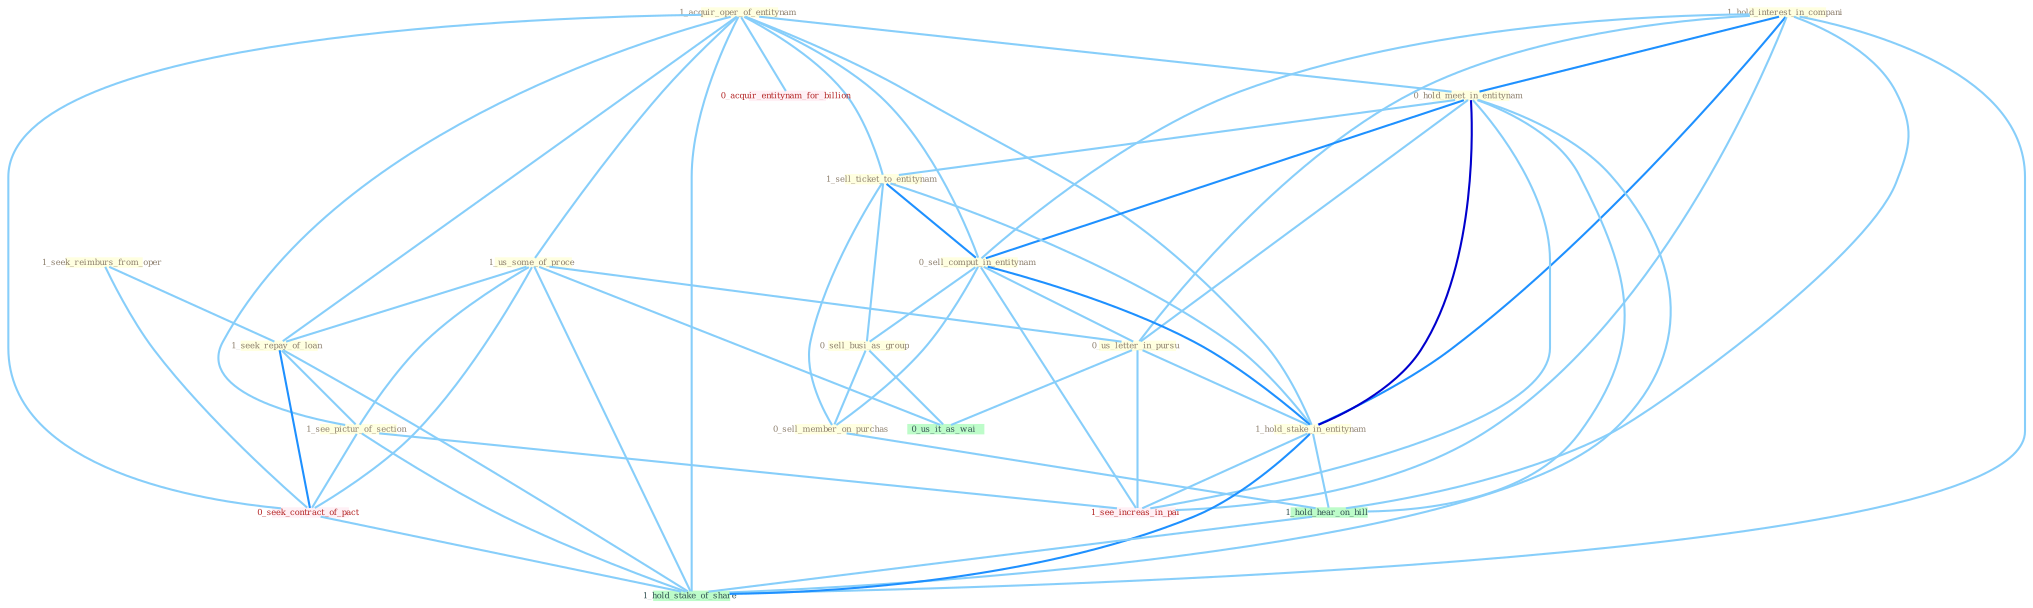 Graph G{ 
    node
    [shape=polygon,style=filled,width=.5,height=.06,color="#BDFCC9",fixedsize=true,fontsize=4,
    fontcolor="#2f4f4f"];
    {node
    [color="#ffffe0", fontcolor="#8b7d6b"] "1_acquir_oper_of_entitynam " "1_hold_interest_in_compani " "0_hold_meet_in_entitynam " "1_seek_reimburs_from_oper " "1_us_some_of_proce " "1_sell_ticket_to_entitynam " "1_seek_repay_of_loan " "0_sell_comput_in_entitynam " "1_see_pictur_of_section " "0_sell_busi_as_group " "0_us_letter_in_pursu " "0_sell_member_on_purchas " "1_hold_stake_in_entitynam "}
{node [color="#fff0f5", fontcolor="#b22222"] "0_seek_contract_of_pact " "0_acquir_entitynam_for_billion " "1_see_increas_in_pai "}
edge [color="#B0E2FF"];

	"1_acquir_oper_of_entitynam " -- "0_hold_meet_in_entitynam " [w="1", color="#87cefa" ];
	"1_acquir_oper_of_entitynam " -- "1_us_some_of_proce " [w="1", color="#87cefa" ];
	"1_acquir_oper_of_entitynam " -- "1_sell_ticket_to_entitynam " [w="1", color="#87cefa" ];
	"1_acquir_oper_of_entitynam " -- "1_seek_repay_of_loan " [w="1", color="#87cefa" ];
	"1_acquir_oper_of_entitynam " -- "0_sell_comput_in_entitynam " [w="1", color="#87cefa" ];
	"1_acquir_oper_of_entitynam " -- "1_see_pictur_of_section " [w="1", color="#87cefa" ];
	"1_acquir_oper_of_entitynam " -- "1_hold_stake_in_entitynam " [w="1", color="#87cefa" ];
	"1_acquir_oper_of_entitynam " -- "0_seek_contract_of_pact " [w="1", color="#87cefa" ];
	"1_acquir_oper_of_entitynam " -- "0_acquir_entitynam_for_billion " [w="1", color="#87cefa" ];
	"1_acquir_oper_of_entitynam " -- "1_hold_stake_of_share " [w="1", color="#87cefa" ];
	"1_hold_interest_in_compani " -- "0_hold_meet_in_entitynam " [w="2", color="#1e90ff" , len=0.8];
	"1_hold_interest_in_compani " -- "0_sell_comput_in_entitynam " [w="1", color="#87cefa" ];
	"1_hold_interest_in_compani " -- "0_us_letter_in_pursu " [w="1", color="#87cefa" ];
	"1_hold_interest_in_compani " -- "1_hold_stake_in_entitynam " [w="2", color="#1e90ff" , len=0.8];
	"1_hold_interest_in_compani " -- "1_see_increas_in_pai " [w="1", color="#87cefa" ];
	"1_hold_interest_in_compani " -- "1_hold_hear_on_bill " [w="1", color="#87cefa" ];
	"1_hold_interest_in_compani " -- "1_hold_stake_of_share " [w="1", color="#87cefa" ];
	"0_hold_meet_in_entitynam " -- "1_sell_ticket_to_entitynam " [w="1", color="#87cefa" ];
	"0_hold_meet_in_entitynam " -- "0_sell_comput_in_entitynam " [w="2", color="#1e90ff" , len=0.8];
	"0_hold_meet_in_entitynam " -- "0_us_letter_in_pursu " [w="1", color="#87cefa" ];
	"0_hold_meet_in_entitynam " -- "1_hold_stake_in_entitynam " [w="3", color="#0000cd" , len=0.6];
	"0_hold_meet_in_entitynam " -- "1_see_increas_in_pai " [w="1", color="#87cefa" ];
	"0_hold_meet_in_entitynam " -- "1_hold_hear_on_bill " [w="1", color="#87cefa" ];
	"0_hold_meet_in_entitynam " -- "1_hold_stake_of_share " [w="1", color="#87cefa" ];
	"1_seek_reimburs_from_oper " -- "1_seek_repay_of_loan " [w="1", color="#87cefa" ];
	"1_seek_reimburs_from_oper " -- "0_seek_contract_of_pact " [w="1", color="#87cefa" ];
	"1_us_some_of_proce " -- "1_seek_repay_of_loan " [w="1", color="#87cefa" ];
	"1_us_some_of_proce " -- "1_see_pictur_of_section " [w="1", color="#87cefa" ];
	"1_us_some_of_proce " -- "0_us_letter_in_pursu " [w="1", color="#87cefa" ];
	"1_us_some_of_proce " -- "0_seek_contract_of_pact " [w="1", color="#87cefa" ];
	"1_us_some_of_proce " -- "0_us_it_as_wai " [w="1", color="#87cefa" ];
	"1_us_some_of_proce " -- "1_hold_stake_of_share " [w="1", color="#87cefa" ];
	"1_sell_ticket_to_entitynam " -- "0_sell_comput_in_entitynam " [w="2", color="#1e90ff" , len=0.8];
	"1_sell_ticket_to_entitynam " -- "0_sell_busi_as_group " [w="1", color="#87cefa" ];
	"1_sell_ticket_to_entitynam " -- "0_sell_member_on_purchas " [w="1", color="#87cefa" ];
	"1_sell_ticket_to_entitynam " -- "1_hold_stake_in_entitynam " [w="1", color="#87cefa" ];
	"1_seek_repay_of_loan " -- "1_see_pictur_of_section " [w="1", color="#87cefa" ];
	"1_seek_repay_of_loan " -- "0_seek_contract_of_pact " [w="2", color="#1e90ff" , len=0.8];
	"1_seek_repay_of_loan " -- "1_hold_stake_of_share " [w="1", color="#87cefa" ];
	"0_sell_comput_in_entitynam " -- "0_sell_busi_as_group " [w="1", color="#87cefa" ];
	"0_sell_comput_in_entitynam " -- "0_us_letter_in_pursu " [w="1", color="#87cefa" ];
	"0_sell_comput_in_entitynam " -- "0_sell_member_on_purchas " [w="1", color="#87cefa" ];
	"0_sell_comput_in_entitynam " -- "1_hold_stake_in_entitynam " [w="2", color="#1e90ff" , len=0.8];
	"0_sell_comput_in_entitynam " -- "1_see_increas_in_pai " [w="1", color="#87cefa" ];
	"1_see_pictur_of_section " -- "0_seek_contract_of_pact " [w="1", color="#87cefa" ];
	"1_see_pictur_of_section " -- "1_see_increas_in_pai " [w="1", color="#87cefa" ];
	"1_see_pictur_of_section " -- "1_hold_stake_of_share " [w="1", color="#87cefa" ];
	"0_sell_busi_as_group " -- "0_sell_member_on_purchas " [w="1", color="#87cefa" ];
	"0_sell_busi_as_group " -- "0_us_it_as_wai " [w="1", color="#87cefa" ];
	"0_us_letter_in_pursu " -- "1_hold_stake_in_entitynam " [w="1", color="#87cefa" ];
	"0_us_letter_in_pursu " -- "0_us_it_as_wai " [w="1", color="#87cefa" ];
	"0_us_letter_in_pursu " -- "1_see_increas_in_pai " [w="1", color="#87cefa" ];
	"0_sell_member_on_purchas " -- "1_hold_hear_on_bill " [w="1", color="#87cefa" ];
	"1_hold_stake_in_entitynam " -- "1_see_increas_in_pai " [w="1", color="#87cefa" ];
	"1_hold_stake_in_entitynam " -- "1_hold_hear_on_bill " [w="1", color="#87cefa" ];
	"1_hold_stake_in_entitynam " -- "1_hold_stake_of_share " [w="2", color="#1e90ff" , len=0.8];
	"0_seek_contract_of_pact " -- "1_hold_stake_of_share " [w="1", color="#87cefa" ];
	"1_hold_hear_on_bill " -- "1_hold_stake_of_share " [w="1", color="#87cefa" ];
}